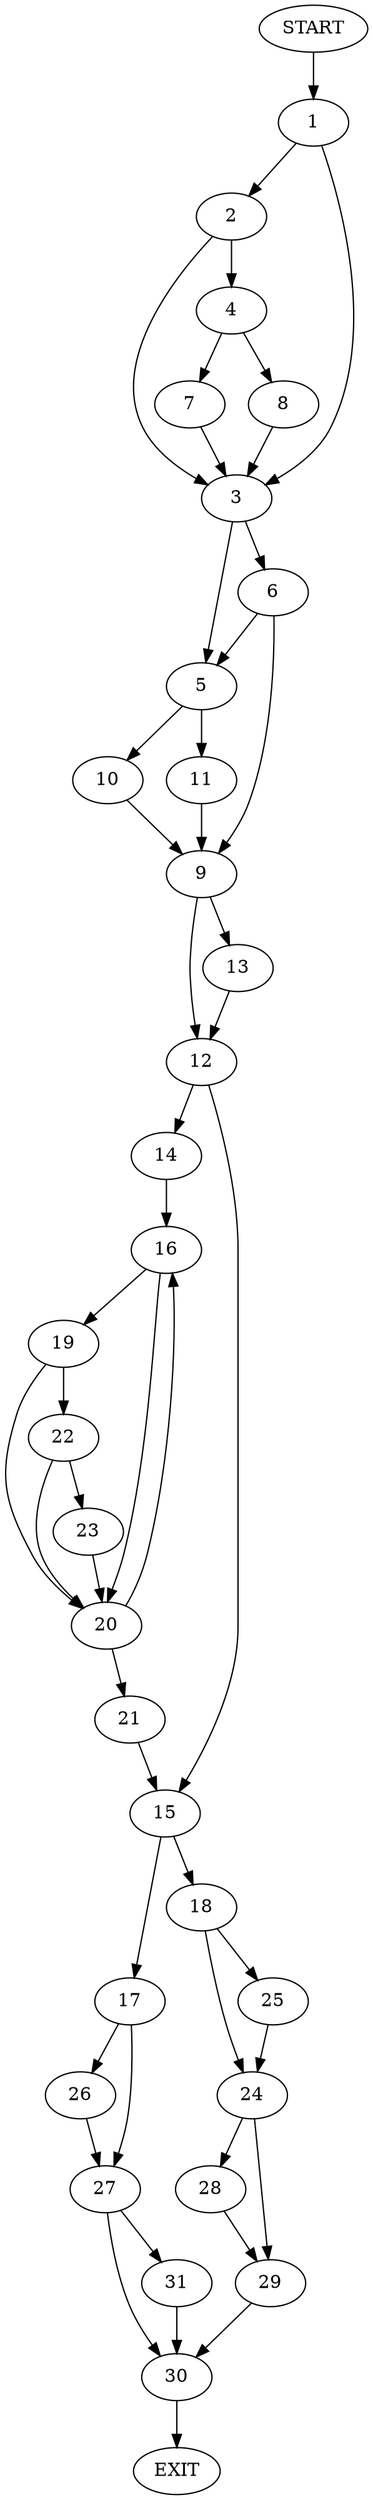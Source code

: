 digraph {
0 [label="START"]
32 [label="EXIT"]
0 -> 1
1 -> 2
1 -> 3
2 -> 4
2 -> 3
3 -> 5
3 -> 6
4 -> 7
4 -> 8
7 -> 3
8 -> 3
6 -> 9
6 -> 5
5 -> 10
5 -> 11
9 -> 12
9 -> 13
10 -> 9
11 -> 9
13 -> 12
12 -> 14
12 -> 15
14 -> 16
15 -> 17
15 -> 18
16 -> 19
16 -> 20
20 -> 16
20 -> 21
19 -> 22
19 -> 20
22 -> 23
22 -> 20
23 -> 20
21 -> 15
18 -> 24
18 -> 25
17 -> 26
17 -> 27
24 -> 28
24 -> 29
25 -> 24
28 -> 29
29 -> 30
30 -> 32
26 -> 27
27 -> 30
27 -> 31
31 -> 30
}
